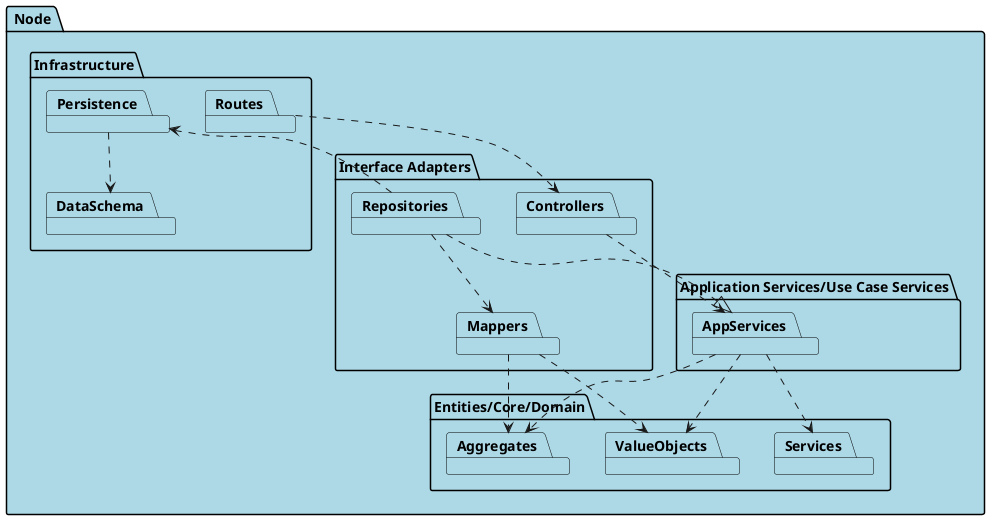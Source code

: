@startuml 
top to bottom direction 
skinparam rectangle {
    BackgroundColor #ADD8E6
    BorderColor Black
}
skinparam package {
    BackgroundColor #ADD8E6
    BorderColor Black
}
skinparam defaultFontName Arial

package " Node " {

    package "Infrastructure" {
        package "Routes" as Routes
        package " " as Persistence
        package " " as DataSchema
        
    }

    package "Interface Adapters" {
        package " " as Controllers
        package " " as Mappers
        package " " as Repositories
        
    }
    
    package "Application Services/Use Case Services"{
    package " " as AppServices 
    }
    
    package Entities/Core/Domain {
    package " " as Services 
    package " " as ValueObjects
    package " " as Aggregates
    
    }
    
  

    Routes ..> Controllers
    Persistence ..> DataSchema
    Repositories ..> Persistence
    Repositories ..> Mappers
    Controllers ..> AppServices
    Repositories ..|> AppServices
    Mappers ..> Aggregates
    Mappers ..> ValueObjects
    AppServices ..> Services
    AppServices ..> Aggregates
    AppServices ..> ValueObjects
    
    
    

}

@enduml

